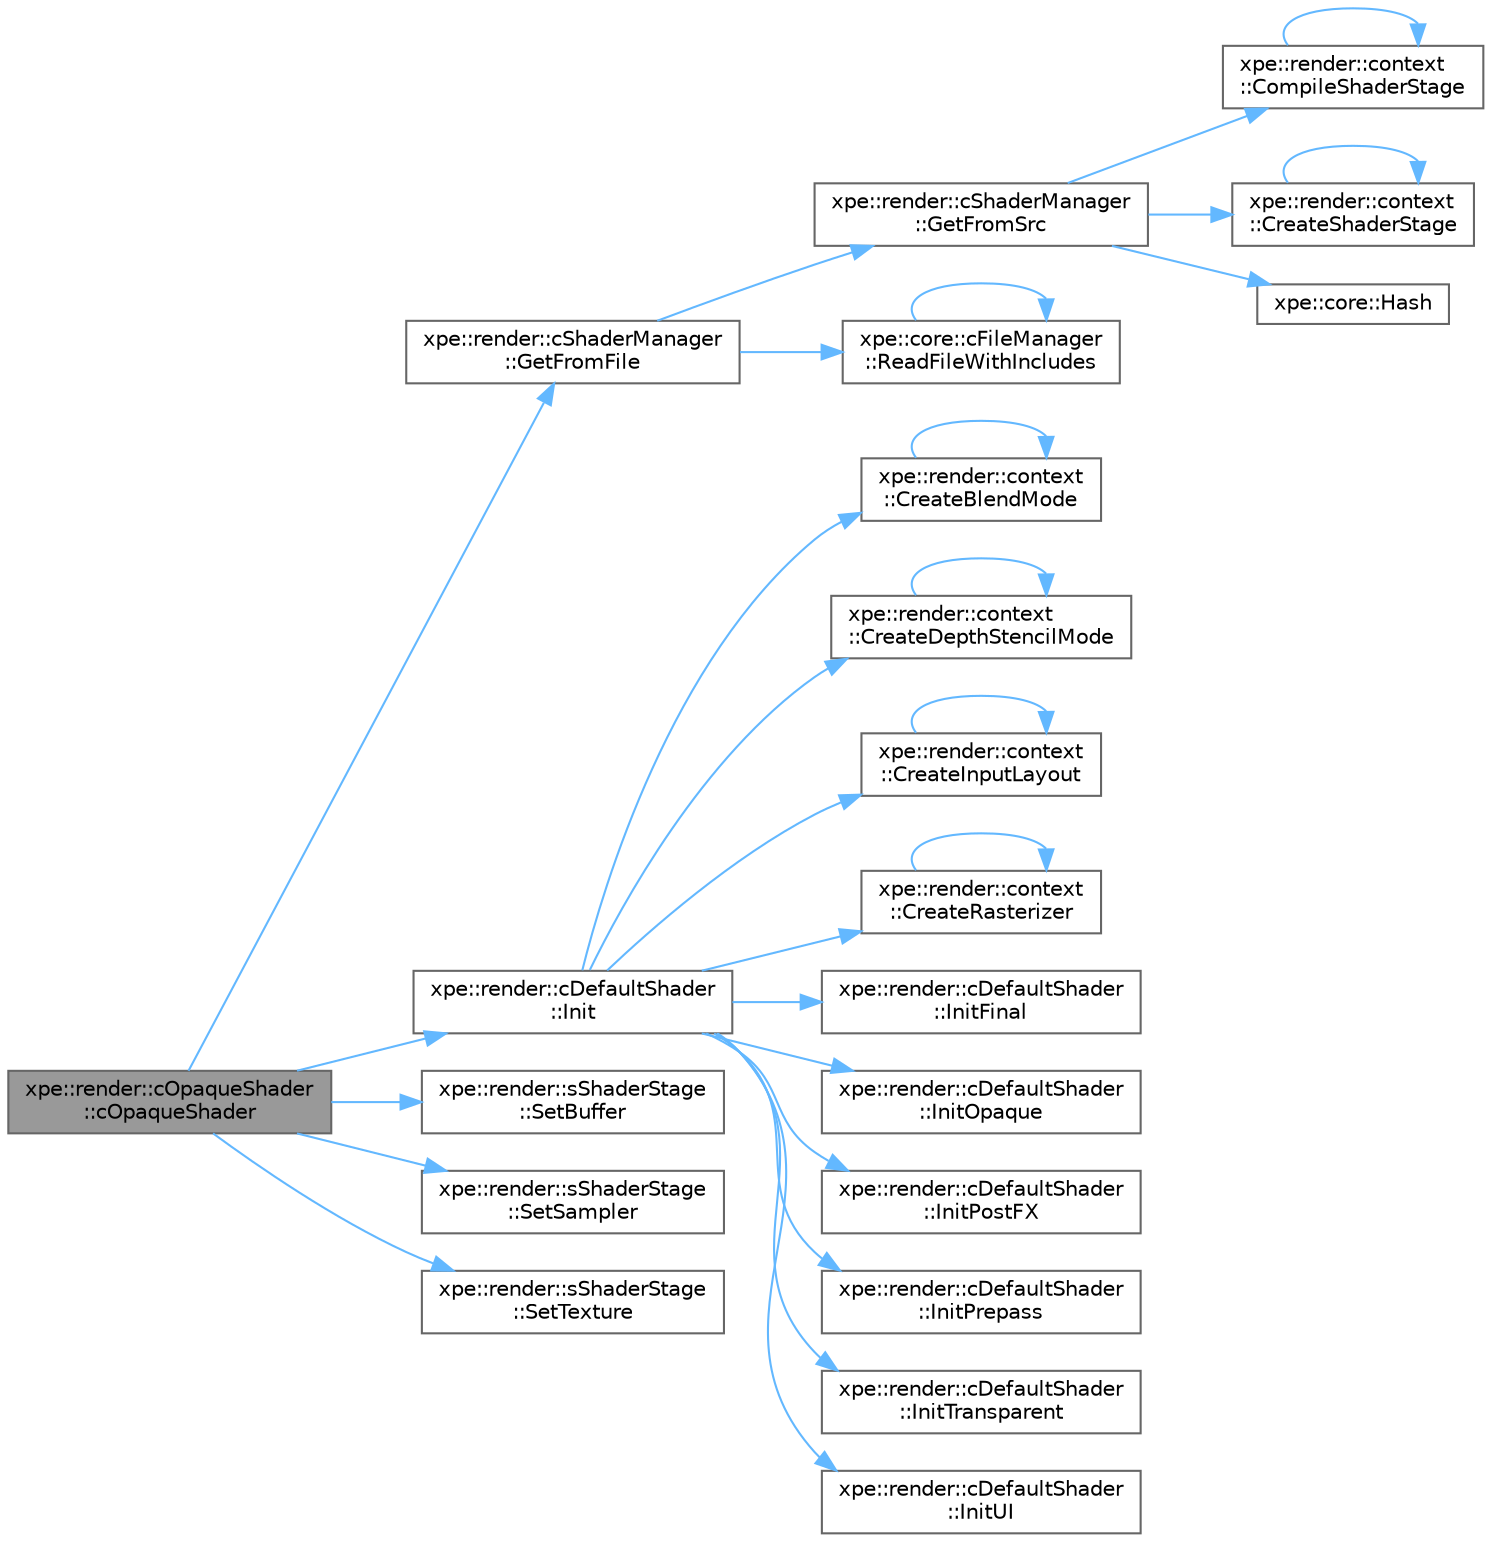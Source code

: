 digraph "xpe::render::cOpaqueShader::cOpaqueShader"
{
 // LATEX_PDF_SIZE
  bgcolor="transparent";
  edge [fontname=Helvetica,fontsize=10,labelfontname=Helvetica,labelfontsize=10];
  node [fontname=Helvetica,fontsize=10,shape=box,height=0.2,width=0.4];
  rankdir="LR";
  Node1 [id="Node000001",label="xpe::render::cOpaqueShader\l::cOpaqueShader",height=0.2,width=0.4,color="gray40", fillcolor="grey60", style="filled", fontcolor="black",tooltip=" "];
  Node1 -> Node2 [id="edge55_Node000001_Node000002",color="steelblue1",style="solid",tooltip=" "];
  Node2 [id="Node000002",label="xpe::render::cShaderManager\l::GetFromFile",height=0.2,width=0.4,color="grey40", fillcolor="white", style="filled",URL="$classxpe_1_1render_1_1c_shader_manager.html#a97a6e32b351d6afb063039f115b55ae7",tooltip=" "];
  Node2 -> Node3 [id="edge56_Node000002_Node000003",color="steelblue1",style="solid",tooltip=" "];
  Node3 [id="Node000003",label="xpe::render::cShaderManager\l::GetFromSrc",height=0.2,width=0.4,color="grey40", fillcolor="white", style="filled",URL="$classxpe_1_1render_1_1c_shader_manager.html#a118920e0723385c43912ddc9ac7441d7",tooltip=" "];
  Node3 -> Node4 [id="edge57_Node000003_Node000004",color="steelblue1",style="solid",tooltip=" "];
  Node4 [id="Node000004",label="xpe::render::context\l::CompileShaderStage",height=0.2,width=0.4,color="grey40", fillcolor="white", style="filled",URL="$namespacexpe_1_1render_1_1context.html#a816f76047d559204c31d48f1d3d443db",tooltip=" "];
  Node4 -> Node4 [id="edge58_Node000004_Node000004",color="steelblue1",style="solid",tooltip=" "];
  Node3 -> Node5 [id="edge59_Node000003_Node000005",color="steelblue1",style="solid",tooltip=" "];
  Node5 [id="Node000005",label="xpe::render::context\l::CreateShaderStage",height=0.2,width=0.4,color="grey40", fillcolor="white", style="filled",URL="$namespacexpe_1_1render_1_1context.html#ac9189ce9a5381facd88c5277f912f364",tooltip=" "];
  Node5 -> Node5 [id="edge60_Node000005_Node000005",color="steelblue1",style="solid",tooltip=" "];
  Node3 -> Node6 [id="edge61_Node000003_Node000006",color="steelblue1",style="solid",tooltip=" "];
  Node6 [id="Node000006",label="xpe::core::Hash",height=0.2,width=0.4,color="grey40", fillcolor="white", style="filled",URL="$namespacexpe_1_1core.html#a21084dba4baabe2a8da4ee568572f6da",tooltip=" "];
  Node2 -> Node7 [id="edge62_Node000002_Node000007",color="steelblue1",style="solid",tooltip=" "];
  Node7 [id="Node000007",label="xpe::core::cFileManager\l::ReadFileWithIncludes",height=0.2,width=0.4,color="grey40", fillcolor="white", style="filled",URL="$classxpe_1_1core_1_1c_file_manager.html#a3026d07fbdb1dc19bc823cf2e474ba7d",tooltip=" "];
  Node7 -> Node7 [id="edge63_Node000007_Node000007",color="steelblue1",style="solid",tooltip=" "];
  Node1 -> Node8 [id="edge64_Node000001_Node000008",color="steelblue1",style="solid",tooltip=" "];
  Node8 [id="Node000008",label="xpe::render::cDefaultShader\l::Init",height=0.2,width=0.4,color="grey40", fillcolor="white", style="filled",URL="$classxpe_1_1render_1_1c_default_shader.html#ab70979a918380ad6b90ac6d020e23e56",tooltip=" "];
  Node8 -> Node9 [id="edge65_Node000008_Node000009",color="steelblue1",style="solid",tooltip=" "];
  Node9 [id="Node000009",label="xpe::render::context\l::CreateBlendMode",height=0.2,width=0.4,color="grey40", fillcolor="white", style="filled",URL="$namespacexpe_1_1render_1_1context.html#a6e395d4437f8c080f645a8437deef74b",tooltip=" "];
  Node9 -> Node9 [id="edge66_Node000009_Node000009",color="steelblue1",style="solid",tooltip=" "];
  Node8 -> Node10 [id="edge67_Node000008_Node000010",color="steelblue1",style="solid",tooltip=" "];
  Node10 [id="Node000010",label="xpe::render::context\l::CreateDepthStencilMode",height=0.2,width=0.4,color="grey40", fillcolor="white", style="filled",URL="$namespacexpe_1_1render_1_1context.html#a43e5278217efb8187a5cb8334b1757b1",tooltip=" "];
  Node10 -> Node10 [id="edge68_Node000010_Node000010",color="steelblue1",style="solid",tooltip=" "];
  Node8 -> Node11 [id="edge69_Node000008_Node000011",color="steelblue1",style="solid",tooltip=" "];
  Node11 [id="Node000011",label="xpe::render::context\l::CreateInputLayout",height=0.2,width=0.4,color="grey40", fillcolor="white", style="filled",URL="$namespacexpe_1_1render_1_1context.html#a8e934d5748d4d33b0280d303edacac7c",tooltip=" "];
  Node11 -> Node11 [id="edge70_Node000011_Node000011",color="steelblue1",style="solid",tooltip=" "];
  Node8 -> Node12 [id="edge71_Node000008_Node000012",color="steelblue1",style="solid",tooltip=" "];
  Node12 [id="Node000012",label="xpe::render::context\l::CreateRasterizer",height=0.2,width=0.4,color="grey40", fillcolor="white", style="filled",URL="$namespacexpe_1_1render_1_1context.html#a2d6162b82c3516e13585717877cdd810",tooltip=" "];
  Node12 -> Node12 [id="edge72_Node000012_Node000012",color="steelblue1",style="solid",tooltip=" "];
  Node8 -> Node13 [id="edge73_Node000008_Node000013",color="steelblue1",style="solid",tooltip=" "];
  Node13 [id="Node000013",label="xpe::render::cDefaultShader\l::InitFinal",height=0.2,width=0.4,color="grey40", fillcolor="white", style="filled",URL="$classxpe_1_1render_1_1c_default_shader.html#a94c9420cc3cee18454c9b0381a0c8303",tooltip=" "];
  Node8 -> Node14 [id="edge74_Node000008_Node000014",color="steelblue1",style="solid",tooltip=" "];
  Node14 [id="Node000014",label="xpe::render::cDefaultShader\l::InitOpaque",height=0.2,width=0.4,color="grey40", fillcolor="white", style="filled",URL="$classxpe_1_1render_1_1c_default_shader.html#a432663a9956bbd6b79fb46b6c5f70b92",tooltip=" "];
  Node8 -> Node15 [id="edge75_Node000008_Node000015",color="steelblue1",style="solid",tooltip=" "];
  Node15 [id="Node000015",label="xpe::render::cDefaultShader\l::InitPostFX",height=0.2,width=0.4,color="grey40", fillcolor="white", style="filled",URL="$classxpe_1_1render_1_1c_default_shader.html#ae7eae67faabb5d18b014aebbf9fef3f5",tooltip=" "];
  Node8 -> Node16 [id="edge76_Node000008_Node000016",color="steelblue1",style="solid",tooltip=" "];
  Node16 [id="Node000016",label="xpe::render::cDefaultShader\l::InitPrepass",height=0.2,width=0.4,color="grey40", fillcolor="white", style="filled",URL="$classxpe_1_1render_1_1c_default_shader.html#a113c277f6a3d283c6ace4e7fda913853",tooltip=" "];
  Node8 -> Node17 [id="edge77_Node000008_Node000017",color="steelblue1",style="solid",tooltip=" "];
  Node17 [id="Node000017",label="xpe::render::cDefaultShader\l::InitTransparent",height=0.2,width=0.4,color="grey40", fillcolor="white", style="filled",URL="$classxpe_1_1render_1_1c_default_shader.html#ad4f9480afbaccfd7f785e564b187c052",tooltip=" "];
  Node8 -> Node18 [id="edge78_Node000008_Node000018",color="steelblue1",style="solid",tooltip=" "];
  Node18 [id="Node000018",label="xpe::render::cDefaultShader\l::InitUI",height=0.2,width=0.4,color="grey40", fillcolor="white", style="filled",URL="$classxpe_1_1render_1_1c_default_shader.html#a5b9b2cb08e062a41083e5df13738f6be",tooltip=" "];
  Node1 -> Node19 [id="edge79_Node000001_Node000019",color="steelblue1",style="solid",tooltip=" "];
  Node19 [id="Node000019",label="xpe::render::sShaderStage\l::SetBuffer",height=0.2,width=0.4,color="grey40", fillcolor="white", style="filled",URL="$structxpe_1_1render_1_1s_shader_stage.html#acf471dfdf127b77268e9bcab19f8a6ba",tooltip=" "];
  Node1 -> Node20 [id="edge80_Node000001_Node000020",color="steelblue1",style="solid",tooltip=" "];
  Node20 [id="Node000020",label="xpe::render::sShaderStage\l::SetSampler",height=0.2,width=0.4,color="grey40", fillcolor="white", style="filled",URL="$structxpe_1_1render_1_1s_shader_stage.html#a93f171a836a5716cd48b332327de8675",tooltip=" "];
  Node1 -> Node21 [id="edge81_Node000001_Node000021",color="steelblue1",style="solid",tooltip=" "];
  Node21 [id="Node000021",label="xpe::render::sShaderStage\l::SetTexture",height=0.2,width=0.4,color="grey40", fillcolor="white", style="filled",URL="$structxpe_1_1render_1_1s_shader_stage.html#a94e63af7ae74675f7fcb248f99dadca8",tooltip=" "];
}
